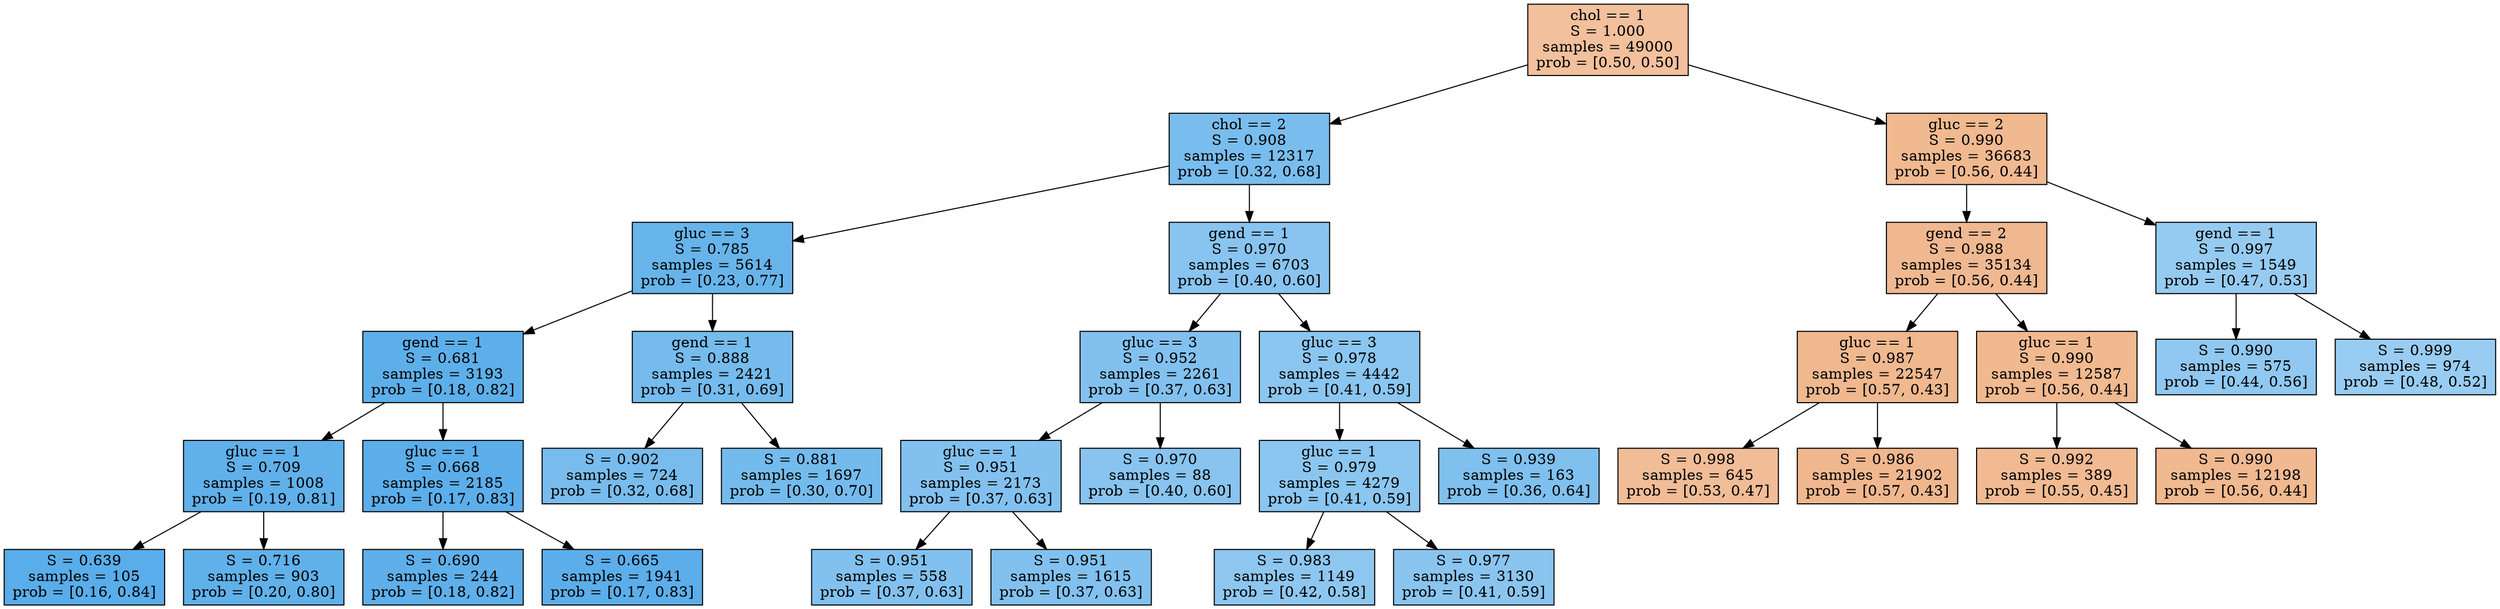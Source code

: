 digraph Tree {
	node [shape=box, style="filled", color="black"];

root [label="chol == 1\nS = 1.000\nsamples = 49000\nprob = [0.50, 0.50]", fillcolor="#E581397F"];

rootf [label="chol == 2\nS = 0.908\nsamples = 12317\nprob = [0.32, 0.68]", fillcolor="#399DE5AC"];
root -> rootf;
rootff [label="gluc == 3\nS = 0.785\nsamples = 5614\nprob = [0.23, 0.77]", fillcolor="#399DE5C3"];
rootf -> rootff;
rootfff [label="gend == 1\nS = 0.681\nsamples = 3193\nprob = [0.18, 0.82]", fillcolor="#399DE5D0"];
rootff -> rootfff;
rootffff [label="gluc == 1\nS = 0.709\nsamples = 1008\nprob = [0.19, 0.81]", fillcolor="#399DE5CD"];
rootfff -> rootffff;
rootfffff [label="S = 0.639\nsamples = 105\nprob = [0.16, 0.84]", fillcolor="#399DE5D5"];
rootffff -> rootfffff;
rootfffft [label="S = 0.716\nsamples = 903\nprob = [0.20, 0.80]", fillcolor="#399DE5CC"];
rootffff -> rootfffft;
rootffft [label="gluc == 1\nS = 0.668\nsamples = 2185\nprob = [0.17, 0.83]", fillcolor="#399DE5D2"];
rootfff -> rootffft;
rootffftf [label="S = 0.690\nsamples = 244\nprob = [0.18, 0.82]", fillcolor="#399DE5CF"];
rootffft -> rootffftf;
rootffftt [label="S = 0.665\nsamples = 1941\nprob = [0.17, 0.83]", fillcolor="#399DE5D2"];
rootffft -> rootffftt;
rootfft [label="gend == 1\nS = 0.888\nsamples = 2421\nprob = [0.31, 0.69]", fillcolor="#399DE5B1"];
rootff -> rootfft;
rootfftf [label="S = 0.902\nsamples = 724\nprob = [0.32, 0.68]", fillcolor="#399DE5AD"];
rootfft -> rootfftf;
rootfftt [label="S = 0.881\nsamples = 1697\nprob = [0.30, 0.70]", fillcolor="#399DE5B2"];
rootfft -> rootfftt;
rootft [label="gend == 1\nS = 0.970\nsamples = 6703\nprob = [0.40, 0.60]", fillcolor="#399DE599"];
rootf -> rootft;
rootftf [label="gluc == 3\nS = 0.952\nsamples = 2261\nprob = [0.37, 0.63]", fillcolor="#399DE5A0"];
rootft -> rootftf;
rootftff [label="gluc == 1\nS = 0.951\nsamples = 2173\nprob = [0.37, 0.63]", fillcolor="#399DE5A0"];
rootftf -> rootftff;
rootftfff [label="S = 0.951\nsamples = 558\nprob = [0.37, 0.63]", fillcolor="#399DE5A0"];
rootftff -> rootftfff;
rootftfft [label="S = 0.951\nsamples = 1615\nprob = [0.37, 0.63]", fillcolor="#399DE5A0"];
rootftff -> rootftfft;
rootftft [label="S = 0.970\nsamples = 88\nprob = [0.40, 0.60]", fillcolor="#399DE599"];
rootftf -> rootftft;
rootftt [label="gluc == 3\nS = 0.978\nsamples = 4442\nprob = [0.41, 0.59]", fillcolor="#399DE595"];
rootft -> rootftt;
rootfttf [label="gluc == 1\nS = 0.979\nsamples = 4279\nprob = [0.41, 0.59]", fillcolor="#399DE595"];
rootftt -> rootfttf;
rootfttff [label="S = 0.983\nsamples = 1149\nprob = [0.42, 0.58]", fillcolor="#399DE592"];
rootfttf -> rootfttff;
rootfttft [label="S = 0.977\nsamples = 3130\nprob = [0.41, 0.59]", fillcolor="#399DE596"];
rootfttf -> rootfttft;
rootfttt [label="S = 0.939\nsamples = 163\nprob = [0.36, 0.64]", fillcolor="#399DE5A4"];
rootftt -> rootfttt;
roott [label="gluc == 2\nS = 0.990\nsamples = 36683\nprob = [0.56, 0.44]", fillcolor="#E581398E"];
root -> roott;
roottf [label="gend == 2\nS = 0.988\nsamples = 35134\nprob = [0.56, 0.44]", fillcolor="#E581398F"];
roott -> roottf;
roottff [label="gluc == 1\nS = 0.987\nsamples = 22547\nprob = [0.57, 0.43]", fillcolor="#E5813990"];
roottf -> roottff;
roottfff [label="S = 0.998\nsamples = 645\nprob = [0.53, 0.47]", fillcolor="#E5813986"];
roottff -> roottfff;
roottfft [label="S = 0.986\nsamples = 21902\nprob = [0.57, 0.43]", fillcolor="#E5813991"];
roottff -> roottfft;
roottft [label="gluc == 1\nS = 0.990\nsamples = 12587\nprob = [0.56, 0.44]", fillcolor="#E581398E"];
roottf -> roottft;
roottftf [label="S = 0.992\nsamples = 389\nprob = [0.55, 0.45]", fillcolor="#E581398C"];
roottft -> roottftf;
roottftt [label="S = 0.990\nsamples = 12198\nprob = [0.56, 0.44]", fillcolor="#E581398E"];
roottft -> roottftt;
roottt [label="gend == 1\nS = 0.997\nsamples = 1549\nprob = [0.47, 0.53]", fillcolor="#399DE587"];
roott -> roottt;
rootttf [label="S = 0.990\nsamples = 575\nprob = [0.44, 0.56]", fillcolor="#399DE58E"];
roottt -> rootttf;
rootttt [label="S = 0.999\nsamples = 974\nprob = [0.48, 0.52]", fillcolor="#399DE583"];
roottt -> rootttt;}